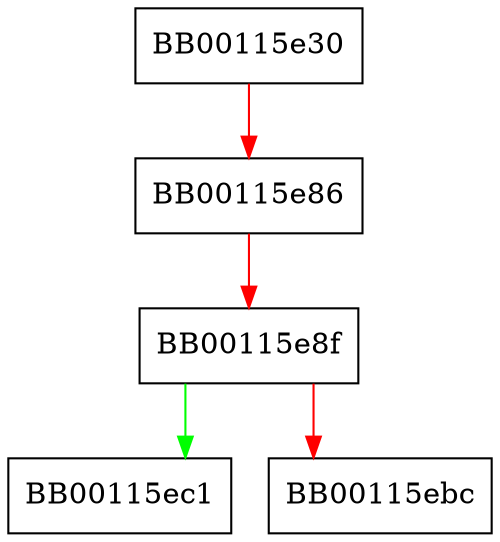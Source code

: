 digraph FUN_00115e30 {
  node [shape="box"];
  graph [splines=ortho];
  BB00115e30 -> BB00115e86 [color="red"];
  BB00115e86 -> BB00115e8f [color="red"];
  BB00115e8f -> BB00115ec1 [color="green"];
  BB00115e8f -> BB00115ebc [color="red"];
}